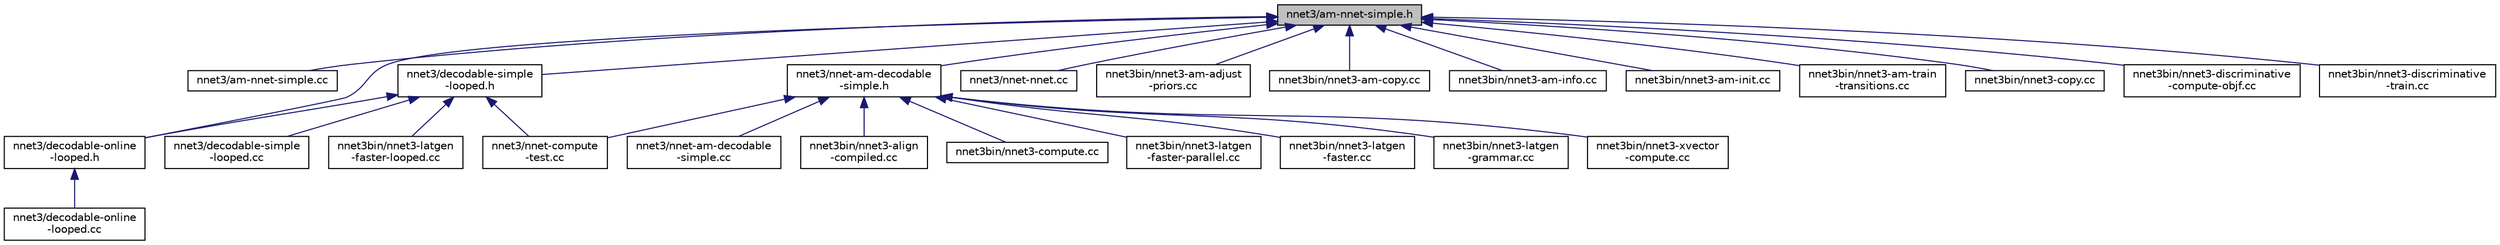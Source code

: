 digraph "nnet3/am-nnet-simple.h"
{
  edge [fontname="Helvetica",fontsize="10",labelfontname="Helvetica",labelfontsize="10"];
  node [fontname="Helvetica",fontsize="10",shape=record];
  Node90 [label="nnet3/am-nnet-simple.h",height=0.2,width=0.4,color="black", fillcolor="grey75", style="filled", fontcolor="black"];
  Node90 -> Node91 [dir="back",color="midnightblue",fontsize="10",style="solid",fontname="Helvetica"];
  Node91 [label="nnet3/am-nnet-simple.cc",height=0.2,width=0.4,color="black", fillcolor="white", style="filled",URL="$am-nnet-simple_8cc.html"];
  Node90 -> Node92 [dir="back",color="midnightblue",fontsize="10",style="solid",fontname="Helvetica"];
  Node92 [label="nnet3/decodable-online\l-looped.h",height=0.2,width=0.4,color="black", fillcolor="white", style="filled",URL="$decodable-online-looped_8h.html"];
  Node92 -> Node93 [dir="back",color="midnightblue",fontsize="10",style="solid",fontname="Helvetica"];
  Node93 [label="nnet3/decodable-online\l-looped.cc",height=0.2,width=0.4,color="black", fillcolor="white", style="filled",URL="$decodable-online-looped_8cc.html"];
  Node90 -> Node94 [dir="back",color="midnightblue",fontsize="10",style="solid",fontname="Helvetica"];
  Node94 [label="nnet3/decodable-simple\l-looped.h",height=0.2,width=0.4,color="black", fillcolor="white", style="filled",URL="$decodable-simple-looped_8h.html"];
  Node94 -> Node92 [dir="back",color="midnightblue",fontsize="10",style="solid",fontname="Helvetica"];
  Node94 -> Node95 [dir="back",color="midnightblue",fontsize="10",style="solid",fontname="Helvetica"];
  Node95 [label="nnet3/decodable-simple\l-looped.cc",height=0.2,width=0.4,color="black", fillcolor="white", style="filled",URL="$decodable-simple-looped_8cc.html"];
  Node94 -> Node96 [dir="back",color="midnightblue",fontsize="10",style="solid",fontname="Helvetica"];
  Node96 [label="nnet3/nnet-compute\l-test.cc",height=0.2,width=0.4,color="black", fillcolor="white", style="filled",URL="$nnet3_2nnet-compute-test_8cc.html"];
  Node94 -> Node97 [dir="back",color="midnightblue",fontsize="10",style="solid",fontname="Helvetica"];
  Node97 [label="nnet3bin/nnet3-latgen\l-faster-looped.cc",height=0.2,width=0.4,color="black", fillcolor="white", style="filled",URL="$nnet3-latgen-faster-looped_8cc.html"];
  Node90 -> Node98 [dir="back",color="midnightblue",fontsize="10",style="solid",fontname="Helvetica"];
  Node98 [label="nnet3/nnet-am-decodable\l-simple.h",height=0.2,width=0.4,color="black", fillcolor="white", style="filled",URL="$nnet-am-decodable-simple_8h.html"];
  Node98 -> Node99 [dir="back",color="midnightblue",fontsize="10",style="solid",fontname="Helvetica"];
  Node99 [label="nnet3/nnet-am-decodable\l-simple.cc",height=0.2,width=0.4,color="black", fillcolor="white", style="filled",URL="$nnet-am-decodable-simple_8cc.html"];
  Node98 -> Node96 [dir="back",color="midnightblue",fontsize="10",style="solid",fontname="Helvetica"];
  Node98 -> Node100 [dir="back",color="midnightblue",fontsize="10",style="solid",fontname="Helvetica"];
  Node100 [label="nnet3bin/nnet3-align\l-compiled.cc",height=0.2,width=0.4,color="black", fillcolor="white", style="filled",URL="$nnet3-align-compiled_8cc.html"];
  Node98 -> Node101 [dir="back",color="midnightblue",fontsize="10",style="solid",fontname="Helvetica"];
  Node101 [label="nnet3bin/nnet3-compute.cc",height=0.2,width=0.4,color="black", fillcolor="white", style="filled",URL="$nnet3-compute_8cc.html"];
  Node98 -> Node102 [dir="back",color="midnightblue",fontsize="10",style="solid",fontname="Helvetica"];
  Node102 [label="nnet3bin/nnet3-latgen\l-faster-parallel.cc",height=0.2,width=0.4,color="black", fillcolor="white", style="filled",URL="$nnet3-latgen-faster-parallel_8cc.html"];
  Node98 -> Node103 [dir="back",color="midnightblue",fontsize="10",style="solid",fontname="Helvetica"];
  Node103 [label="nnet3bin/nnet3-latgen\l-faster.cc",height=0.2,width=0.4,color="black", fillcolor="white", style="filled",URL="$nnet3-latgen-faster_8cc.html"];
  Node98 -> Node104 [dir="back",color="midnightblue",fontsize="10",style="solid",fontname="Helvetica"];
  Node104 [label="nnet3bin/nnet3-latgen\l-grammar.cc",height=0.2,width=0.4,color="black", fillcolor="white", style="filled",URL="$nnet3-latgen-grammar_8cc.html"];
  Node98 -> Node105 [dir="back",color="midnightblue",fontsize="10",style="solid",fontname="Helvetica"];
  Node105 [label="nnet3bin/nnet3-xvector\l-compute.cc",height=0.2,width=0.4,color="black", fillcolor="white", style="filled",URL="$nnet3-xvector-compute_8cc.html"];
  Node90 -> Node106 [dir="back",color="midnightblue",fontsize="10",style="solid",fontname="Helvetica"];
  Node106 [label="nnet3/nnet-nnet.cc",height=0.2,width=0.4,color="black", fillcolor="white", style="filled",URL="$_2nnet-nnet_8cc.html"];
  Node90 -> Node107 [dir="back",color="midnightblue",fontsize="10",style="solid",fontname="Helvetica"];
  Node107 [label="nnet3bin/nnet3-am-adjust\l-priors.cc",height=0.2,width=0.4,color="black", fillcolor="white", style="filled",URL="$nnet3-am-adjust-priors_8cc.html"];
  Node90 -> Node108 [dir="back",color="midnightblue",fontsize="10",style="solid",fontname="Helvetica"];
  Node108 [label="nnet3bin/nnet3-am-copy.cc",height=0.2,width=0.4,color="black", fillcolor="white", style="filled",URL="$nnet3-am-copy_8cc.html"];
  Node90 -> Node109 [dir="back",color="midnightblue",fontsize="10",style="solid",fontname="Helvetica"];
  Node109 [label="nnet3bin/nnet3-am-info.cc",height=0.2,width=0.4,color="black", fillcolor="white", style="filled",URL="$nnet3-am-info_8cc.html"];
  Node90 -> Node110 [dir="back",color="midnightblue",fontsize="10",style="solid",fontname="Helvetica"];
  Node110 [label="nnet3bin/nnet3-am-init.cc",height=0.2,width=0.4,color="black", fillcolor="white", style="filled",URL="$nnet3-am-init_8cc.html"];
  Node90 -> Node111 [dir="back",color="midnightblue",fontsize="10",style="solid",fontname="Helvetica"];
  Node111 [label="nnet3bin/nnet3-am-train\l-transitions.cc",height=0.2,width=0.4,color="black", fillcolor="white", style="filled",URL="$nnet3-am-train-transitions_8cc.html"];
  Node90 -> Node112 [dir="back",color="midnightblue",fontsize="10",style="solid",fontname="Helvetica"];
  Node112 [label="nnet3bin/nnet3-copy.cc",height=0.2,width=0.4,color="black", fillcolor="white", style="filled",URL="$nnet3-copy_8cc.html"];
  Node90 -> Node113 [dir="back",color="midnightblue",fontsize="10",style="solid",fontname="Helvetica"];
  Node113 [label="nnet3bin/nnet3-discriminative\l-compute-objf.cc",height=0.2,width=0.4,color="black", fillcolor="white", style="filled",URL="$nnet3-discriminative-compute-objf_8cc.html"];
  Node90 -> Node114 [dir="back",color="midnightblue",fontsize="10",style="solid",fontname="Helvetica"];
  Node114 [label="nnet3bin/nnet3-discriminative\l-train.cc",height=0.2,width=0.4,color="black", fillcolor="white", style="filled",URL="$nnet3-discriminative-train_8cc.html"];
}
